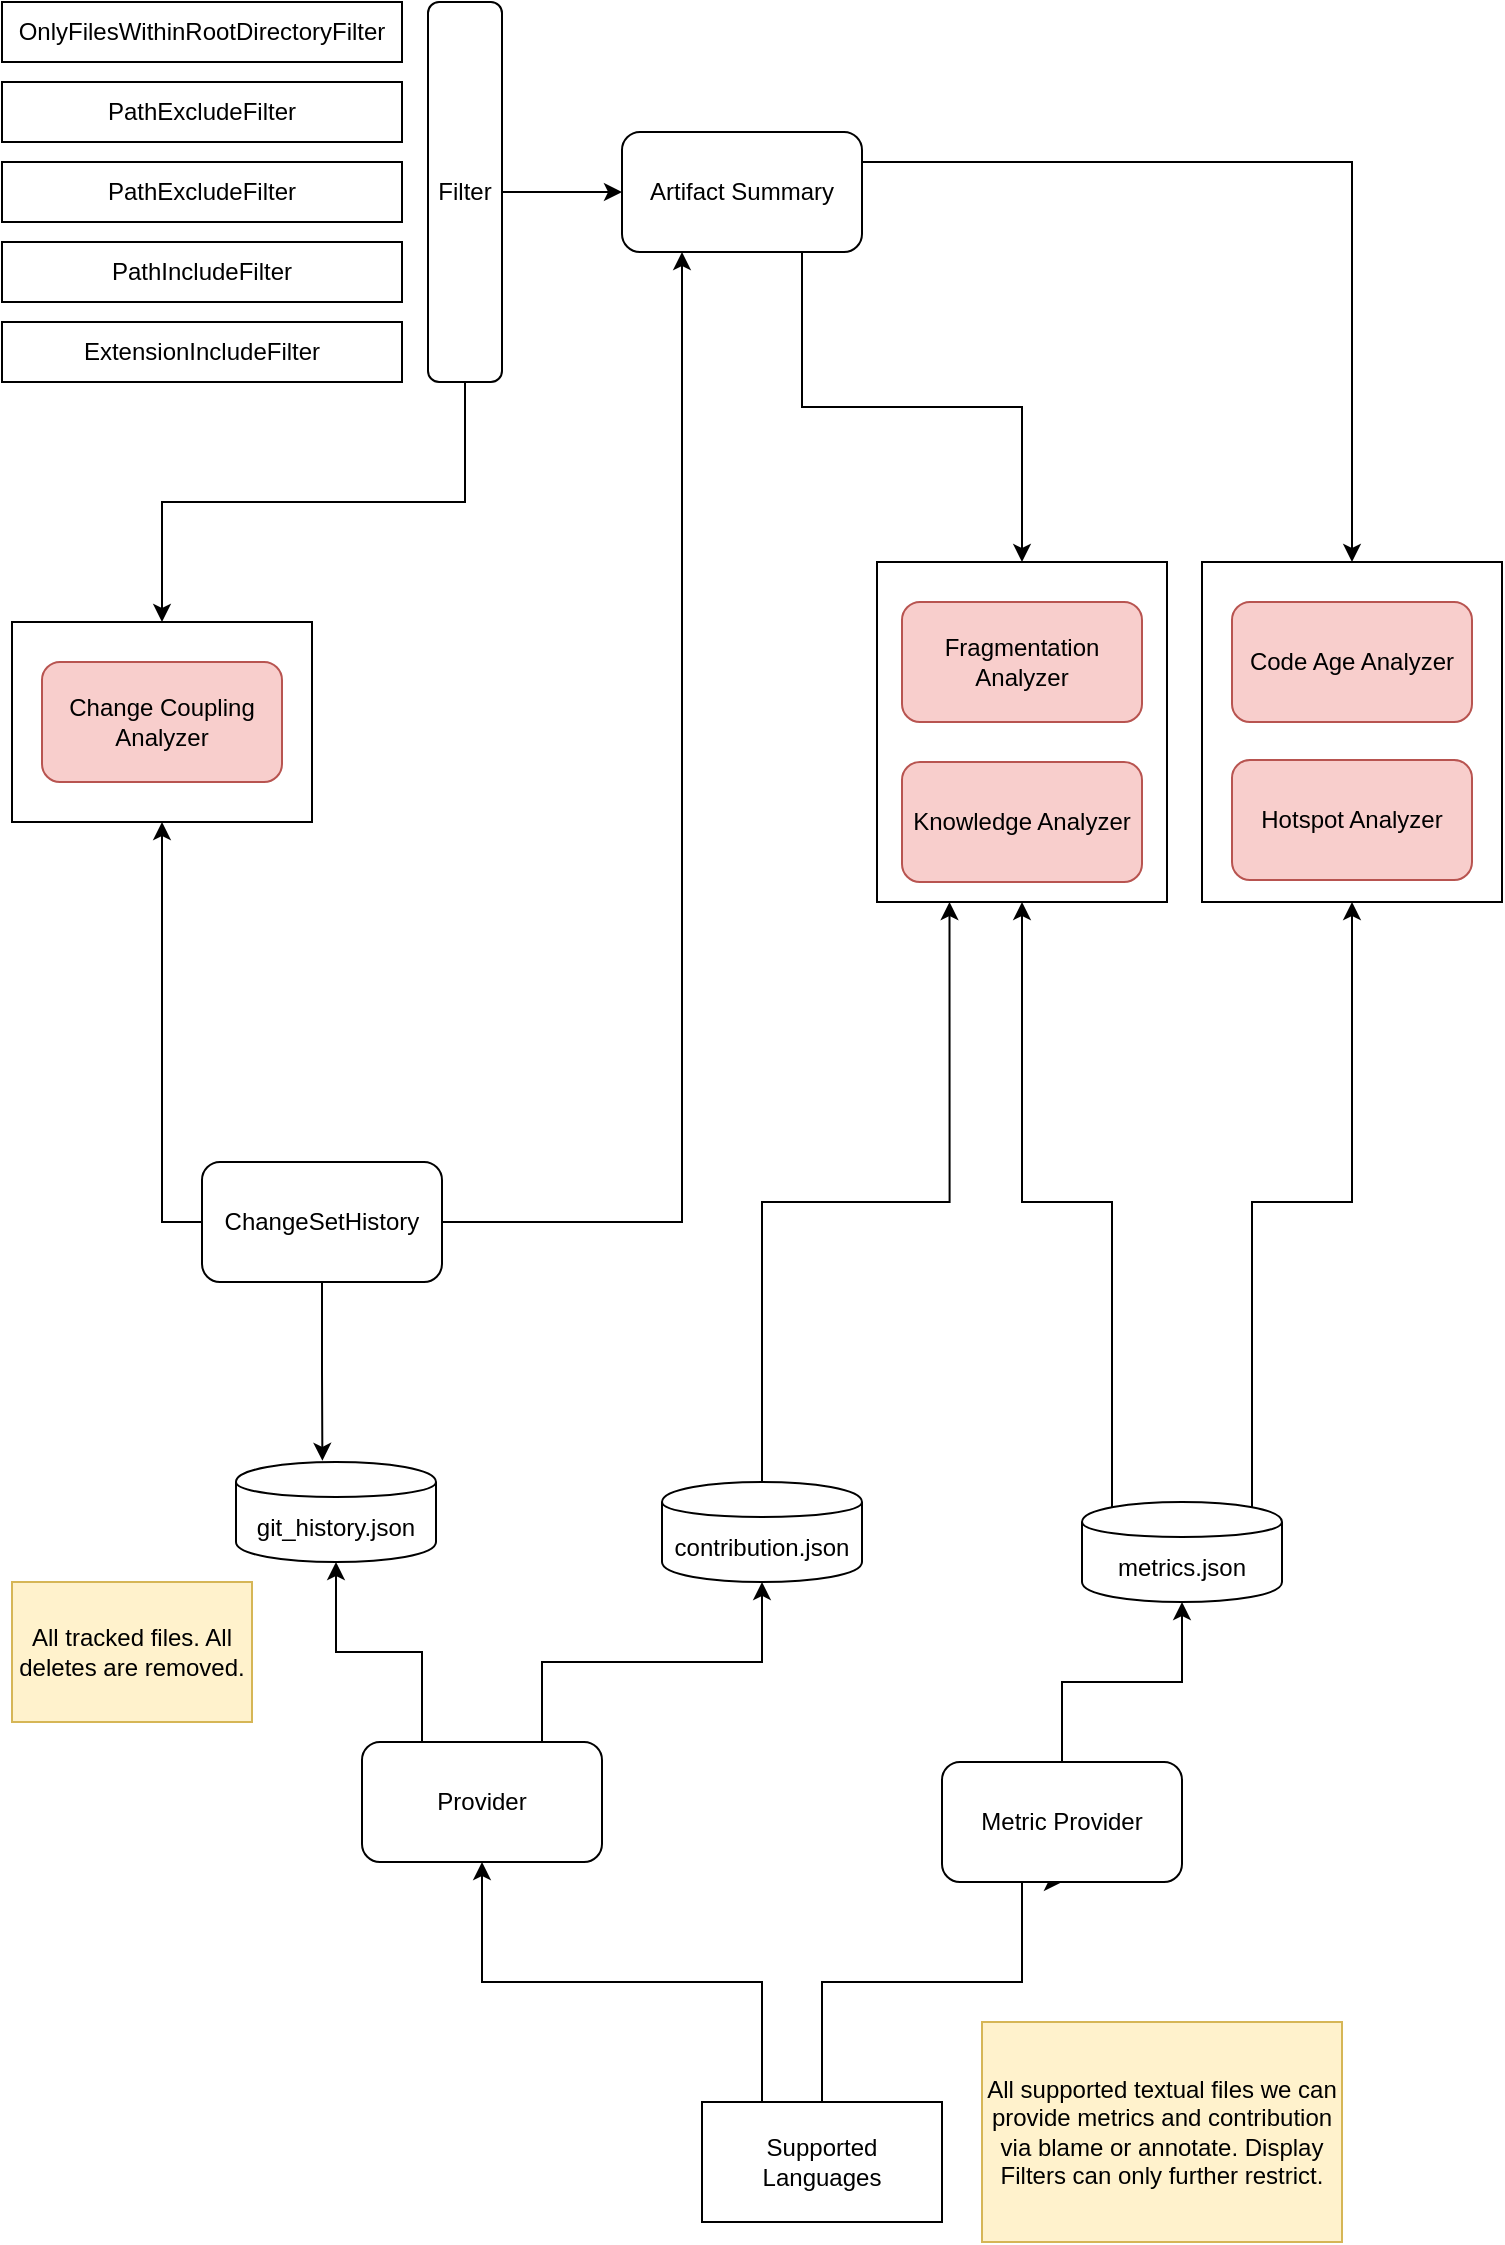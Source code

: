 <mxfile version="13.9.9" type="device"><diagram id="nHOI77kmAEOUUcCZfBXM" name="Page-1"><mxGraphModel dx="1551" dy="1380" grid="1" gridSize="10" guides="1" tooltips="1" connect="1" arrows="1" fold="1" page="1" pageScale="1" pageWidth="827" pageHeight="1169" math="0" shadow="0"><root><mxCell id="0"/><mxCell id="1" parent="0"/><mxCell id="HZp-NSTLPGNn0izMDQwG-1" value="metrics.json" style="shape=cylinder;whiteSpace=wrap;html=1;boundedLbl=1;backgroundOutline=1;" parent="1" vertex="1"><mxGeometry x="560" y="770" width="100" height="50" as="geometry"/></mxCell><mxCell id="HZp-NSTLPGNn0izMDQwG-2" value="git_history.json" style="shape=cylinder;whiteSpace=wrap;html=1;boundedLbl=1;backgroundOutline=1;" parent="1" vertex="1"><mxGeometry x="137" y="750" width="100" height="50" as="geometry"/></mxCell><mxCell id="HZp-NSTLPGNn0izMDQwG-4" value="All tracked files. All deletes are removed." style="rounded=0;whiteSpace=wrap;html=1;fillColor=#fff2cc;strokeColor=#d6b656;" parent="1" vertex="1"><mxGeometry x="25" y="810" width="120" height="70" as="geometry"/></mxCell><mxCell id="Nhce8jvOvPqviqqCwUcR-15" style="edgeStyle=orthogonalEdgeStyle;rounded=0;orthogonalLoop=1;jettySize=auto;html=1;exitX=0.5;exitY=1;exitDx=0;exitDy=0;entryX=0.432;entryY=-0.012;entryDx=0;entryDy=0;entryPerimeter=0;" parent="1" source="HZp-NSTLPGNn0izMDQwG-5" target="HZp-NSTLPGNn0izMDQwG-2" edge="1"><mxGeometry relative="1" as="geometry"/></mxCell><mxCell id="HZp-NSTLPGNn0izMDQwG-5" value="ChangeSetHistory" style="rounded=1;whiteSpace=wrap;html=1;" parent="1" vertex="1"><mxGeometry x="120" y="600" width="120" height="60" as="geometry"/></mxCell><mxCell id="Nhce8jvOvPqviqqCwUcR-5" style="edgeStyle=orthogonalEdgeStyle;rounded=0;orthogonalLoop=1;jettySize=auto;html=1;exitX=1;exitY=0.5;exitDx=0;exitDy=0;entryX=0;entryY=0.5;entryDx=0;entryDy=0;" parent="1" source="Nhce8jvOvPqviqqCwUcR-1" target="Nhce8jvOvPqviqqCwUcR-2" edge="1"><mxGeometry relative="1" as="geometry"/></mxCell><mxCell id="Nhce8jvOvPqviqqCwUcR-1" value="Filter" style="rounded=1;whiteSpace=wrap;html=1;" parent="1" vertex="1"><mxGeometry x="233" y="20" width="37" height="190" as="geometry"/></mxCell><mxCell id="Nhce8jvOvPqviqqCwUcR-14" style="edgeStyle=orthogonalEdgeStyle;rounded=0;orthogonalLoop=1;jettySize=auto;html=1;entryX=0.25;entryY=1;entryDx=0;entryDy=0;" parent="1" source="HZp-NSTLPGNn0izMDQwG-5" target="Nhce8jvOvPqviqqCwUcR-2" edge="1"><mxGeometry relative="1" as="geometry"/></mxCell><mxCell id="Nhce8jvOvPqviqqCwUcR-2" value="Artifact Summary" style="rounded=1;whiteSpace=wrap;html=1;" parent="1" vertex="1"><mxGeometry x="330" y="85" width="120" height="60" as="geometry"/></mxCell><mxCell id="Nhce8jvOvPqviqqCwUcR-21" style="edgeStyle=orthogonalEdgeStyle;rounded=0;orthogonalLoop=1;jettySize=auto;html=1;exitX=0;exitY=0.5;exitDx=0;exitDy=0;entryX=0.5;entryY=1;entryDx=0;entryDy=0;" parent="1" source="HZp-NSTLPGNn0izMDQwG-5" target="msVbIwp_L_dNNg7kChSZ-14" edge="1"><mxGeometry relative="1" as="geometry"/></mxCell><mxCell id="Nhce8jvOvPqviqqCwUcR-22" style="edgeStyle=orthogonalEdgeStyle;rounded=0;orthogonalLoop=1;jettySize=auto;html=1;entryX=0.5;entryY=0;entryDx=0;entryDy=0;exitX=0.5;exitY=1;exitDx=0;exitDy=0;" parent="1" source="Nhce8jvOvPqviqqCwUcR-1" target="msVbIwp_L_dNNg7kChSZ-14" edge="1"><mxGeometry relative="1" as="geometry"/></mxCell><mxCell id="Nhce8jvOvPqviqqCwUcR-7" value="ExtensionIncludeFilter" style="rounded=0;whiteSpace=wrap;html=1;" parent="1" vertex="1"><mxGeometry x="20" y="180" width="200" height="30" as="geometry"/></mxCell><mxCell id="Nhce8jvOvPqviqqCwUcR-8" value="PathExcludeFilter" style="rounded=0;whiteSpace=wrap;html=1;" parent="1" vertex="1"><mxGeometry x="20" y="60" width="200" height="30" as="geometry"/></mxCell><mxCell id="Nhce8jvOvPqviqqCwUcR-9" value="PathExcludeFilter" style="rounded=0;whiteSpace=wrap;html=1;" parent="1" vertex="1"><mxGeometry x="20" y="100" width="200" height="30" as="geometry"/></mxCell><mxCell id="Nhce8jvOvPqviqqCwUcR-11" value="&lt;span style=&quot;text-align: left ; white-space: nowrap&quot;&gt;PathIncludeFilter&lt;/span&gt;" style="rounded=0;whiteSpace=wrap;html=1;" parent="1" vertex="1"><mxGeometry x="20" y="140" width="200" height="30" as="geometry"/></mxCell><mxCell id="Nhce8jvOvPqviqqCwUcR-13" value="&lt;span style=&quot;text-align: left ; white-space: nowrap&quot;&gt;OnlyFilesWithinRootDirectoryFilter&lt;/span&gt;" style="rounded=0;whiteSpace=wrap;html=1;" parent="1" vertex="1"><mxGeometry x="20" y="20" width="200" height="30" as="geometry"/></mxCell><mxCell id="msVbIwp_L_dNNg7kChSZ-2" style="edgeStyle=orthogonalEdgeStyle;rounded=0;orthogonalLoop=1;jettySize=auto;html=1;exitX=0.25;exitY=0;exitDx=0;exitDy=0;entryX=0.5;entryY=1;entryDx=0;entryDy=0;" edge="1" parent="1" source="Nhce8jvOvPqviqqCwUcR-16" target="msVbIwp_L_dNNg7kChSZ-1"><mxGeometry relative="1" as="geometry"/></mxCell><mxCell id="Nhce8jvOvPqviqqCwUcR-16" value="Supported Languages" style="rounded=0;whiteSpace=wrap;html=1;" parent="1" vertex="1"><mxGeometry x="370" y="1070" width="120" height="60" as="geometry"/></mxCell><mxCell id="Nhce8jvOvPqviqqCwUcR-19" style="edgeStyle=orthogonalEdgeStyle;rounded=0;orthogonalLoop=1;jettySize=auto;html=1;exitX=0.5;exitY=0;exitDx=0;exitDy=0;entryX=0.5;entryY=1;entryDx=0;entryDy=0;" parent="1" source="Nhce8jvOvPqviqqCwUcR-16" target="Nhce8jvOvPqviqqCwUcR-17" edge="1"><mxGeometry relative="1" as="geometry"><Array as="points"><mxPoint x="430" y="1010"/><mxPoint x="530" y="1010"/></Array></mxGeometry></mxCell><mxCell id="msVbIwp_L_dNNg7kChSZ-3" style="edgeStyle=orthogonalEdgeStyle;rounded=0;orthogonalLoop=1;jettySize=auto;html=1;exitX=0.5;exitY=0;exitDx=0;exitDy=0;" edge="1" parent="1" source="Nhce8jvOvPqviqqCwUcR-17" target="HZp-NSTLPGNn0izMDQwG-1"><mxGeometry relative="1" as="geometry"/></mxCell><mxCell id="Nhce8jvOvPqviqqCwUcR-17" value="Metric Provider" style="rounded=1;whiteSpace=wrap;html=1;" parent="1" vertex="1"><mxGeometry x="490" y="900" width="120" height="60" as="geometry"/></mxCell><mxCell id="Nhce8jvOvPqviqqCwUcR-20" style="edgeStyle=orthogonalEdgeStyle;rounded=0;orthogonalLoop=1;jettySize=auto;html=1;exitX=0.5;exitY=1;exitDx=0;exitDy=0;" parent="1" source="HZp-NSTLPGNn0izMDQwG-4" target="HZp-NSTLPGNn0izMDQwG-4" edge="1"><mxGeometry relative="1" as="geometry"/></mxCell><mxCell id="Nhce8jvOvPqviqqCwUcR-24" style="edgeStyle=orthogonalEdgeStyle;rounded=0;orthogonalLoop=1;jettySize=auto;html=1;exitX=1;exitY=0.25;exitDx=0;exitDy=0;entryX=0.5;entryY=0;entryDx=0;entryDy=0;" parent="1" source="Nhce8jvOvPqviqqCwUcR-2" target="msVbIwp_L_dNNg7kChSZ-8" edge="1"><mxGeometry relative="1" as="geometry"/></mxCell><mxCell id="Nhce8jvOvPqviqqCwUcR-25" style="edgeStyle=orthogonalEdgeStyle;rounded=0;orthogonalLoop=1;jettySize=auto;html=1;exitX=0.85;exitY=0.05;exitDx=0;exitDy=0;entryX=0.5;entryY=1;entryDx=0;entryDy=0;exitPerimeter=0;" parent="1" source="HZp-NSTLPGNn0izMDQwG-1" target="msVbIwp_L_dNNg7kChSZ-8" edge="1"><mxGeometry relative="1" as="geometry"><mxPoint x="620" y="520" as="sourcePoint"/></mxGeometry></mxCell><mxCell id="Nhce8jvOvPqviqqCwUcR-27" value="contribution.json" style="shape=cylinder;whiteSpace=wrap;html=1;boundedLbl=1;backgroundOutline=1;" parent="1" vertex="1"><mxGeometry x="350" y="760" width="100" height="50" as="geometry"/></mxCell><mxCell id="Nhce8jvOvPqviqqCwUcR-29" style="edgeStyle=orthogonalEdgeStyle;rounded=0;orthogonalLoop=1;jettySize=auto;html=1;entryX=0.5;entryY=0;entryDx=0;entryDy=0;exitX=0.75;exitY=1;exitDx=0;exitDy=0;" parent="1" source="Nhce8jvOvPqviqqCwUcR-2" target="msVbIwp_L_dNNg7kChSZ-11" edge="1"><mxGeometry relative="1" as="geometry"><mxPoint x="650" y="360" as="targetPoint"/></mxGeometry></mxCell><mxCell id="Nhce8jvOvPqviqqCwUcR-31" style="edgeStyle=orthogonalEdgeStyle;rounded=0;orthogonalLoop=1;jettySize=auto;html=1;exitX=0.15;exitY=0.05;exitDx=0;exitDy=0;entryX=0.5;entryY=1;entryDx=0;entryDy=0;exitPerimeter=0;" parent="1" source="HZp-NSTLPGNn0izMDQwG-1" target="msVbIwp_L_dNNg7kChSZ-11" edge="1"><mxGeometry relative="1" as="geometry"/></mxCell><mxCell id="Nhce8jvOvPqviqqCwUcR-32" style="edgeStyle=orthogonalEdgeStyle;rounded=0;orthogonalLoop=1;jettySize=auto;html=1;exitX=0.5;exitY=0;exitDx=0;exitDy=0;entryX=0.25;entryY=1;entryDx=0;entryDy=0;" parent="1" source="Nhce8jvOvPqviqqCwUcR-27" target="msVbIwp_L_dNNg7kChSZ-11" edge="1"><mxGeometry relative="1" as="geometry"><Array as="points"><mxPoint x="400" y="620"/><mxPoint x="494" y="620"/></Array></mxGeometry></mxCell><mxCell id="msVbIwp_L_dNNg7kChSZ-4" style="edgeStyle=orthogonalEdgeStyle;rounded=0;orthogonalLoop=1;jettySize=auto;html=1;exitX=0.25;exitY=0;exitDx=0;exitDy=0;entryX=0.5;entryY=1;entryDx=0;entryDy=0;" edge="1" parent="1" source="msVbIwp_L_dNNg7kChSZ-1" target="HZp-NSTLPGNn0izMDQwG-2"><mxGeometry relative="1" as="geometry"/></mxCell><mxCell id="msVbIwp_L_dNNg7kChSZ-5" style="edgeStyle=orthogonalEdgeStyle;rounded=0;orthogonalLoop=1;jettySize=auto;html=1;exitX=0.75;exitY=0;exitDx=0;exitDy=0;entryX=0.5;entryY=1;entryDx=0;entryDy=0;" edge="1" parent="1" source="msVbIwp_L_dNNg7kChSZ-1" target="Nhce8jvOvPqviqqCwUcR-27"><mxGeometry relative="1" as="geometry"/></mxCell><mxCell id="msVbIwp_L_dNNg7kChSZ-1" value="Provider" style="rounded=1;whiteSpace=wrap;html=1;" vertex="1" parent="1"><mxGeometry x="200" y="890" width="120" height="60" as="geometry"/></mxCell><mxCell id="msVbIwp_L_dNNg7kChSZ-7" value="All supported textual files we can provide metrics and contribution via blame or annotate. Display Filters can only further restrict." style="rounded=0;whiteSpace=wrap;html=1;fillColor=#fff2cc;strokeColor=#d6b656;" vertex="1" parent="1"><mxGeometry x="510" y="1030" width="180" height="110" as="geometry"/></mxCell><mxCell id="msVbIwp_L_dNNg7kChSZ-10" value="" style="group;fillColor=#f8cecc;strokeColor=#b85450;" vertex="1" connectable="0" parent="1"><mxGeometry x="620" y="300" width="150" height="170" as="geometry"/></mxCell><mxCell id="msVbIwp_L_dNNg7kChSZ-8" value="" style="rounded=0;whiteSpace=wrap;html=1;" vertex="1" parent="msVbIwp_L_dNNg7kChSZ-10"><mxGeometry width="150" height="170" as="geometry"/></mxCell><mxCell id="Nhce8jvOvPqviqqCwUcR-23" value="Code Age Analyzer" style="rounded=1;whiteSpace=wrap;html=1;fillColor=#f8cecc;strokeColor=#b85450;" parent="msVbIwp_L_dNNg7kChSZ-10" vertex="1"><mxGeometry x="15" y="20" width="120" height="60" as="geometry"/></mxCell><mxCell id="Nhce8jvOvPqviqqCwUcR-26" value="Hotspot Analyzer" style="rounded=1;whiteSpace=wrap;html=1;fillColor=#f8cecc;strokeColor=#b85450;" parent="msVbIwp_L_dNNg7kChSZ-10" vertex="1"><mxGeometry x="15" y="99" width="120" height="60" as="geometry"/></mxCell><mxCell id="msVbIwp_L_dNNg7kChSZ-12" value="" style="group;fillColor=#f8cecc;strokeColor=#b85450;" vertex="1" connectable="0" parent="1"><mxGeometry x="457.5" y="300" width="145" height="170" as="geometry"/></mxCell><mxCell id="msVbIwp_L_dNNg7kChSZ-11" value="" style="rounded=0;whiteSpace=wrap;html=1;" vertex="1" parent="msVbIwp_L_dNNg7kChSZ-12"><mxGeometry width="145" height="170" as="geometry"/></mxCell><mxCell id="Nhce8jvOvPqviqqCwUcR-28" value="Fragmentation Analyzer" style="rounded=1;whiteSpace=wrap;html=1;fillColor=#f8cecc;strokeColor=#b85450;" parent="msVbIwp_L_dNNg7kChSZ-12" vertex="1"><mxGeometry x="12.5" y="20" width="120" height="60" as="geometry"/></mxCell><mxCell id="Nhce8jvOvPqviqqCwUcR-33" value="Knowledge Analyzer" style="rounded=1;whiteSpace=wrap;html=1;fillColor=#f8cecc;strokeColor=#b85450;" parent="msVbIwp_L_dNNg7kChSZ-12" vertex="1"><mxGeometry x="12.5" y="100" width="120" height="60" as="geometry"/></mxCell><mxCell id="msVbIwp_L_dNNg7kChSZ-15" value="" style="group" vertex="1" connectable="0" parent="1"><mxGeometry x="25" y="330" width="150" height="100" as="geometry"/></mxCell><mxCell id="msVbIwp_L_dNNg7kChSZ-14" value="" style="rounded=0;whiteSpace=wrap;html=1;" vertex="1" parent="msVbIwp_L_dNNg7kChSZ-15"><mxGeometry width="150" height="100" as="geometry"/></mxCell><mxCell id="Nhce8jvOvPqviqqCwUcR-3" value="Change Coupling Analyzer" style="rounded=1;whiteSpace=wrap;html=1;fillColor=#f8cecc;strokeColor=#b85450;" parent="msVbIwp_L_dNNg7kChSZ-15" vertex="1"><mxGeometry x="15" y="20" width="120" height="60" as="geometry"/></mxCell></root></mxGraphModel></diagram></mxfile>